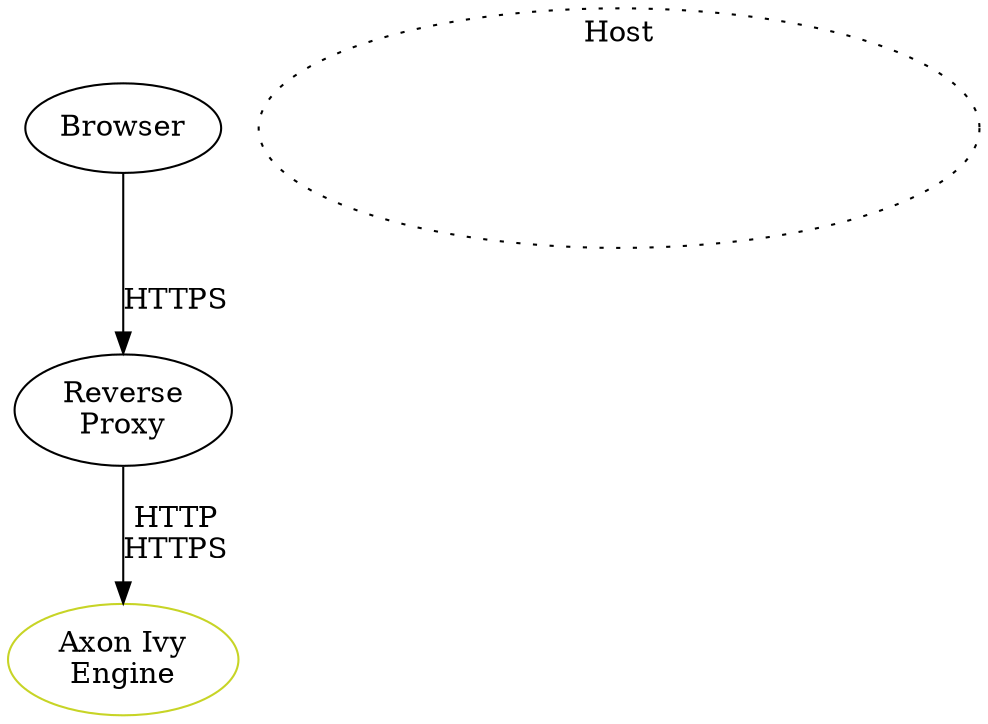 
digraph overview {
  browser [ label="Browser", pos = "0,2.5!", width="1.3" height="0.6"];
  reverseproxy [ label="Reverse\nProxy", pos="3,2.5!" width="1.3" height="0.6"]
  engine [label="Axon Ivy\nEngine", pos="6,2.5!", height="0.6", width="1.3", color="#C7D426", fontcolor="black"];

  host [ label="Host",pos = "4.5,2.6!" width=4.8 height=1.6 style="dotted" fontcolor="black" labelloc="t"];
  
  browser -> reverseproxy [ label="HTTPS"];
  reverseproxy -> engine [ label="HTTP\nHTTPS" ];
}
